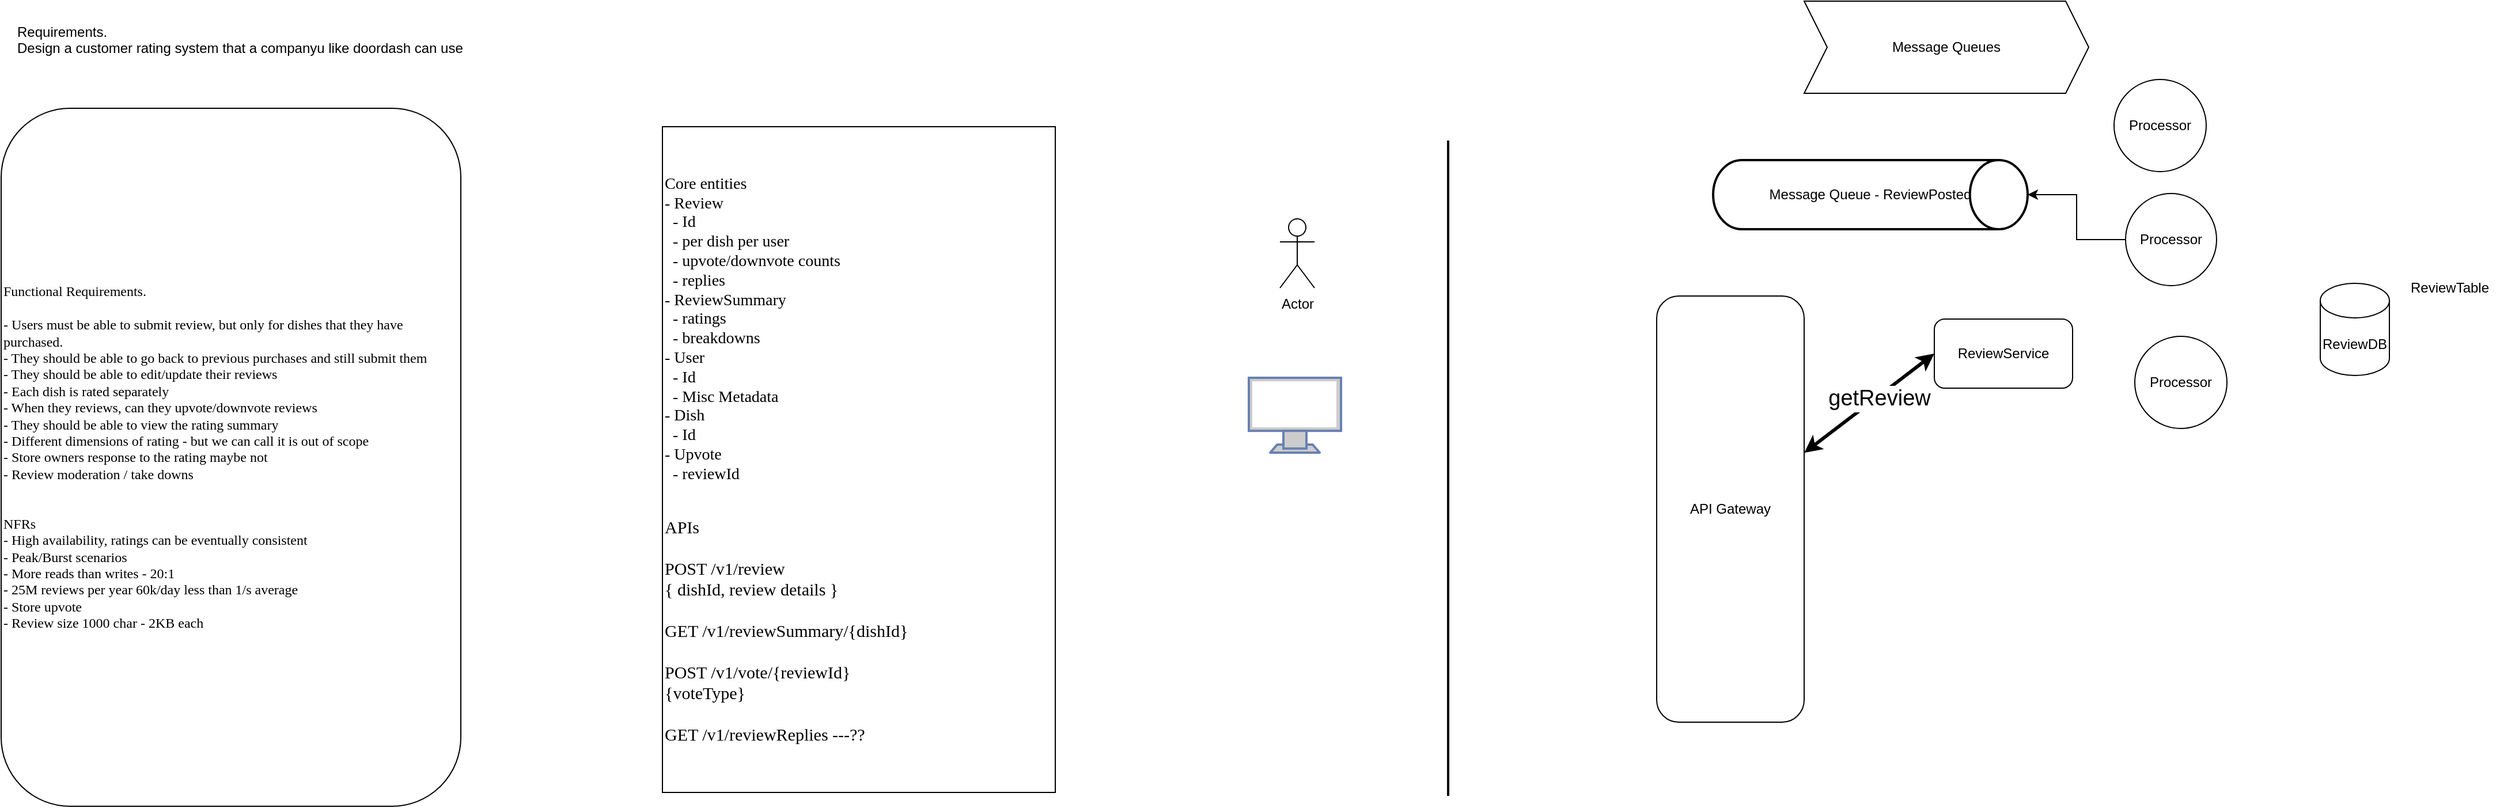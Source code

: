 <mxfile version="24.4.13" type="github">
  <diagram name="Page-1" id="rc1M6ddWAkjHDZRwf7xA">
    <mxGraphModel dx="2913" dy="1197" grid="0" gridSize="10" guides="1" tooltips="1" connect="1" arrows="1" fold="1" page="1" pageScale="1" pageWidth="2336" pageHeight="1654" math="0" shadow="0">
      <root>
        <mxCell id="0" />
        <mxCell id="1" parent="0" />
        <mxCell id="mFdObNnRLEmpu8kLYwoK-1" value="Requirements.&lt;div&gt;Design a customer rating system that a companyu like doordash can use&lt;/div&gt;&lt;div&gt;&lt;br&gt;&lt;div&gt;&lt;br&gt;&lt;/div&gt;&lt;/div&gt;" style="text;html=1;align=left;verticalAlign=middle;resizable=0;points=[];autosize=1;strokeColor=none;fillColor=none;" vertex="1" parent="1">
          <mxGeometry x="45" y="51" width="405" height="70" as="geometry" />
        </mxCell>
        <mxCell id="mFdObNnRLEmpu8kLYwoK-2" value="&lt;font face=&quot;Comic Sans MS&quot;&gt;Functional Requirements.&amp;nbsp;&lt;/font&gt;&lt;div&gt;&lt;font face=&quot;tBs83cekSf8fiDyiyj2G&quot;&gt;&lt;br&gt;&lt;/font&gt;&lt;/div&gt;&lt;div&gt;&lt;font face=&quot;tBs83cekSf8fiDyiyj2G&quot;&gt;- Users must be able to submit review, but only for dishes that they have purchased.&amp;nbsp;&lt;/font&gt;&lt;/div&gt;&lt;div&gt;&lt;font face=&quot;tBs83cekSf8fiDyiyj2G&quot;&gt;- They should be able to go back to previous purchases and still submit them&lt;/font&gt;&lt;/div&gt;&lt;div&gt;&lt;font face=&quot;tBs83cekSf8fiDyiyj2G&quot;&gt;- They should be able to edit/update their reviews&lt;/font&gt;&lt;/div&gt;&lt;div&gt;&lt;font face=&quot;tBs83cekSf8fiDyiyj2G&quot;&gt;- Each dish is rated separately&lt;/font&gt;&lt;/div&gt;&lt;div&gt;&lt;font face=&quot;tBs83cekSf8fiDyiyj2G&quot;&gt;- When they reviews, can they upvote/downvote reviews&lt;/font&gt;&lt;/div&gt;&lt;div&gt;&lt;font face=&quot;tBs83cekSf8fiDyiyj2G&quot;&gt;- They should be able to view the rating summary&lt;/font&gt;&lt;/div&gt;&lt;div&gt;&lt;font face=&quot;tBs83cekSf8fiDyiyj2G&quot;&gt;- Different dimensions of rating - but we can call it is out of scope&lt;/font&gt;&lt;/div&gt;&lt;div&gt;&lt;font face=&quot;tBs83cekSf8fiDyiyj2G&quot;&gt;- Store owners response to the rating maybe not&lt;/font&gt;&lt;/div&gt;&lt;div&gt;&lt;font face=&quot;tBs83cekSf8fiDyiyj2G&quot;&gt;- Review moderation / take downs&lt;/font&gt;&lt;/div&gt;&lt;div&gt;&lt;font face=&quot;tBs83cekSf8fiDyiyj2G&quot;&gt;&lt;br&gt;&lt;/font&gt;&lt;/div&gt;&lt;div&gt;&lt;font face=&quot;tBs83cekSf8fiDyiyj2G&quot;&gt;&lt;br&gt;&lt;/font&gt;&lt;/div&gt;&lt;div&gt;&lt;font face=&quot;tBs83cekSf8fiDyiyj2G&quot;&gt;NFRs&lt;/font&gt;&lt;/div&gt;&lt;div&gt;&lt;font face=&quot;tBs83cekSf8fiDyiyj2G&quot;&gt;- &lt;/font&gt;&lt;font face=&quot;Comic Sans MS&quot;&gt;High availability, ratings can be eventually consistent&lt;/font&gt;&lt;/div&gt;&lt;div&gt;&lt;font face=&quot;Comic Sans MS&quot;&gt;- Peak/Burst scenarios&lt;/font&gt;&lt;/div&gt;&lt;div&gt;&lt;font face=&quot;Comic Sans MS&quot;&gt;- More reads than writes - 20:1&lt;/font&gt;&lt;/div&gt;&lt;div&gt;&lt;font face=&quot;Comic Sans MS&quot;&gt;- 25M reviews per year 60k/day less than 1/s average&lt;/font&gt;&lt;/div&gt;&lt;div&gt;&lt;font face=&quot;Comic Sans MS&quot;&gt;- Store upvote&lt;/font&gt;&lt;/div&gt;&lt;div&gt;&lt;font face=&quot;Comic Sans MS&quot;&gt;- Review size 1000 char - 2KB each&lt;/font&gt;&lt;/div&gt;" style="rounded=1;whiteSpace=wrap;html=1;align=left;" vertex="1" parent="1">
          <mxGeometry x="33" y="131" width="399" height="606" as="geometry" />
        </mxCell>
        <mxCell id="mFdObNnRLEmpu8kLYwoK-3" value="&lt;font face=&quot;Comic Sans MS&quot; style=&quot;font-size: 14px;&quot;&gt;Core entities&lt;/font&gt;&lt;div&gt;&lt;font face=&quot;Comic Sans MS&quot;&gt;&lt;span style=&quot;font-size: 14px;&quot;&gt;- Review&lt;/span&gt;&lt;/font&gt;&lt;/div&gt;&lt;div&gt;&lt;font face=&quot;Comic Sans MS&quot;&gt;&lt;span style=&quot;font-size: 14px;&quot;&gt;&amp;nbsp; - Id&lt;/span&gt;&lt;/font&gt;&lt;/div&gt;&lt;div&gt;&lt;font face=&quot;Comic Sans MS&quot;&gt;&lt;span style=&quot;font-size: 14px;&quot;&gt;&amp;nbsp; - per dish per user&lt;/span&gt;&lt;/font&gt;&lt;/div&gt;&lt;div&gt;&lt;font face=&quot;Comic Sans MS&quot;&gt;&lt;span style=&quot;font-size: 14px;&quot;&gt;&amp;nbsp; - upvote/downvote counts&lt;/span&gt;&lt;/font&gt;&lt;/div&gt;&lt;div&gt;&lt;font face=&quot;Comic Sans MS&quot;&gt;&lt;span style=&quot;font-size: 14px;&quot;&gt;&amp;nbsp; - replies&lt;/span&gt;&lt;/font&gt;&lt;/div&gt;&lt;div&gt;&lt;font face=&quot;Comic Sans MS&quot;&gt;&lt;span style=&quot;font-size: 14px;&quot;&gt;- ReviewSummary&lt;/span&gt;&lt;/font&gt;&lt;/div&gt;&lt;div&gt;&lt;font face=&quot;Comic Sans MS&quot;&gt;&lt;span style=&quot;font-size: 14px;&quot;&gt;&amp;nbsp; - ratings&lt;/span&gt;&lt;/font&gt;&lt;/div&gt;&lt;div&gt;&lt;font face=&quot;Comic Sans MS&quot;&gt;&lt;span style=&quot;font-size: 14px;&quot;&gt;&amp;nbsp; - breakdowns&lt;/span&gt;&lt;/font&gt;&lt;/div&gt;&lt;div&gt;&lt;font face=&quot;Comic Sans MS&quot;&gt;&lt;span style=&quot;font-size: 14px;&quot;&gt;- User&lt;/span&gt;&lt;/font&gt;&lt;/div&gt;&lt;div&gt;&lt;font face=&quot;Comic Sans MS&quot;&gt;&lt;span style=&quot;font-size: 14px;&quot;&gt;&amp;nbsp; - Id&lt;/span&gt;&lt;/font&gt;&lt;/div&gt;&lt;div&gt;&lt;font face=&quot;Comic Sans MS&quot;&gt;&lt;span style=&quot;font-size: 14px;&quot;&gt;&amp;nbsp; - Misc Metadata&lt;/span&gt;&lt;/font&gt;&lt;/div&gt;&lt;div&gt;&lt;font face=&quot;Comic Sans MS&quot;&gt;&lt;span style=&quot;font-size: 14px;&quot;&gt;- Dish&lt;/span&gt;&lt;/font&gt;&lt;/div&gt;&lt;div&gt;&lt;font face=&quot;Comic Sans MS&quot;&gt;&lt;span style=&quot;font-size: 14px;&quot;&gt;&amp;nbsp; - Id&lt;/span&gt;&lt;/font&gt;&lt;/div&gt;&lt;div&gt;&lt;font face=&quot;Comic Sans MS&quot;&gt;&lt;span style=&quot;font-size: 14px;&quot;&gt;- Upvote&lt;/span&gt;&lt;/font&gt;&lt;/div&gt;&lt;div&gt;&lt;font face=&quot;Comic Sans MS&quot;&gt;&lt;span style=&quot;font-size: 14px;&quot;&gt;&amp;nbsp; - reviewId&lt;/span&gt;&lt;/font&gt;&lt;div&gt;&lt;br&gt;&lt;/div&gt;&lt;div&gt;&lt;br&gt;&lt;/div&gt;&lt;div&gt;&lt;font face=&quot;Comic Sans MS&quot; style=&quot;font-size: 15px;&quot;&gt;APIs&lt;/font&gt;&lt;/div&gt;&lt;/div&gt;&lt;div&gt;&lt;font face=&quot;Comic Sans MS&quot; style=&quot;font-size: 15px;&quot;&gt;&lt;br&gt;&lt;/font&gt;&lt;/div&gt;&lt;div&gt;&lt;font face=&quot;Comic Sans MS&quot; style=&quot;font-size: 15px;&quot;&gt;POST /v1/review&lt;/font&gt;&lt;/div&gt;&lt;div&gt;&lt;font face=&quot;Comic Sans MS&quot; style=&quot;font-size: 15px;&quot;&gt;{ dishId, review details }&lt;/font&gt;&lt;/div&gt;&lt;div&gt;&lt;font face=&quot;Comic Sans MS&quot; style=&quot;font-size: 15px;&quot;&gt;&lt;br&gt;&lt;/font&gt;&lt;/div&gt;&lt;div&gt;&lt;font face=&quot;Comic Sans MS&quot; style=&quot;font-size: 15px;&quot;&gt;GET /v1/reviewSummary/{dishId}&lt;/font&gt;&lt;/div&gt;&lt;div&gt;&lt;font face=&quot;Comic Sans MS&quot; style=&quot;font-size: 15px;&quot;&gt;&lt;br&gt;&lt;/font&gt;&lt;/div&gt;&lt;div&gt;&lt;font face=&quot;Comic Sans MS&quot; style=&quot;font-size: 15px;&quot;&gt;POST /v1/vote/{reviewId}&lt;/font&gt;&lt;/div&gt;&lt;div&gt;&lt;font face=&quot;Comic Sans MS&quot; style=&quot;font-size: 15px;&quot;&gt;{voteType}&lt;/font&gt;&lt;/div&gt;&lt;div&gt;&lt;font face=&quot;Comic Sans MS&quot; style=&quot;font-size: 15px;&quot;&gt;&lt;br&gt;&lt;/font&gt;&lt;/div&gt;&lt;div&gt;&lt;font face=&quot;Comic Sans MS&quot; style=&quot;font-size: 15px;&quot;&gt;GET /v1/reviewReplies ---??&lt;/font&gt;&lt;/div&gt;" style="whiteSpace=wrap;html=1;align=left;" vertex="1" parent="1">
          <mxGeometry x="607" y="147" width="341" height="578" as="geometry" />
        </mxCell>
        <mxCell id="mFdObNnRLEmpu8kLYwoK-5" value="" style="line;strokeWidth=2;direction=south;html=1;" vertex="1" parent="1">
          <mxGeometry x="1284" y="159" width="10" height="569" as="geometry" />
        </mxCell>
        <mxCell id="mFdObNnRLEmpu8kLYwoK-6" value="" style="fontColor=#0066CC;verticalAlign=top;verticalLabelPosition=bottom;labelPosition=center;align=center;html=1;outlineConnect=0;fillColor=#CCCCCC;strokeColor=#6881B3;gradientColor=none;gradientDirection=north;strokeWidth=2;shape=mxgraph.networks.monitor;" vertex="1" parent="1">
          <mxGeometry x="1116" y="365" width="80" height="65" as="geometry" />
        </mxCell>
        <mxCell id="mFdObNnRLEmpu8kLYwoK-14" style="rounded=0;orthogonalLoop=1;jettySize=auto;html=1;entryX=0;entryY=0.5;entryDx=0;entryDy=0;strokeWidth=3;startArrow=classic;startFill=1;spacingTop=2;spacingLeft=2;spacingBottom=2;spacingRight=2;spacing=4;" edge="1" parent="1" source="mFdObNnRLEmpu8kLYwoK-7" target="mFdObNnRLEmpu8kLYwoK-11">
          <mxGeometry relative="1" as="geometry" />
        </mxCell>
        <mxCell id="mFdObNnRLEmpu8kLYwoK-15" value="getReview" style="edgeLabel;html=1;align=center;verticalAlign=middle;resizable=0;points=[];fontSize=19;" vertex="1" connectable="0" parent="mFdObNnRLEmpu8kLYwoK-14">
          <mxGeometry x="0.13" y="-2" relative="1" as="geometry">
            <mxPoint as="offset" />
          </mxGeometry>
        </mxCell>
        <mxCell id="mFdObNnRLEmpu8kLYwoK-7" value="API Gateway" style="rounded=1;whiteSpace=wrap;html=1;" vertex="1" parent="1">
          <mxGeometry x="1470" y="294" width="128" height="370" as="geometry" />
        </mxCell>
        <mxCell id="mFdObNnRLEmpu8kLYwoK-11" value="ReviewService" style="rounded=1;whiteSpace=wrap;html=1;" vertex="1" parent="1">
          <mxGeometry x="1711" y="314" width="120" height="60" as="geometry" />
        </mxCell>
        <mxCell id="mFdObNnRLEmpu8kLYwoK-12" value="ReviewDB" style="shape=cylinder3;whiteSpace=wrap;html=1;boundedLbl=1;backgroundOutline=1;size=15;" vertex="1" parent="1">
          <mxGeometry x="2046" y="283" width="60" height="80" as="geometry" />
        </mxCell>
        <mxCell id="mFdObNnRLEmpu8kLYwoK-13" value="Actor" style="shape=umlActor;verticalLabelPosition=bottom;verticalAlign=top;html=1;outlineConnect=0;" vertex="1" parent="1">
          <mxGeometry x="1143" y="227" width="30" height="60" as="geometry" />
        </mxCell>
        <mxCell id="mFdObNnRLEmpu8kLYwoK-16" value="ReviewTable" style="text;html=1;align=center;verticalAlign=middle;resizable=0;points=[];autosize=1;strokeColor=none;fillColor=none;" vertex="1" parent="1">
          <mxGeometry x="2115" y="274" width="86" height="26" as="geometry" />
        </mxCell>
        <mxCell id="mFdObNnRLEmpu8kLYwoK-17" value="Message Queues" style="shape=step;perimeter=stepPerimeter;whiteSpace=wrap;html=1;fixedSize=1;" vertex="1" parent="1">
          <mxGeometry x="1598" y="38" width="247" height="80" as="geometry" />
        </mxCell>
        <mxCell id="mFdObNnRLEmpu8kLYwoK-18" value="Message Queue - ReviewPosted" style="strokeWidth=2;html=1;shape=mxgraph.flowchart.direct_data;whiteSpace=wrap;" vertex="1" parent="1">
          <mxGeometry x="1519" y="176" width="273" height="60" as="geometry" />
        </mxCell>
        <mxCell id="mFdObNnRLEmpu8kLYwoK-20" value="Processor" style="ellipse;whiteSpace=wrap;html=1;" vertex="1" parent="1">
          <mxGeometry x="1867" y="106" width="80" height="80" as="geometry" />
        </mxCell>
        <mxCell id="mFdObNnRLEmpu8kLYwoK-21" value="Processor" style="ellipse;whiteSpace=wrap;html=1;" vertex="1" parent="1">
          <mxGeometry x="1877" y="205" width="79" height="80" as="geometry" />
        </mxCell>
        <mxCell id="mFdObNnRLEmpu8kLYwoK-22" value="Processor" style="ellipse;whiteSpace=wrap;html=1;" vertex="1" parent="1">
          <mxGeometry x="1885" y="329" width="80" height="80" as="geometry" />
        </mxCell>
        <mxCell id="mFdObNnRLEmpu8kLYwoK-23" style="edgeStyle=orthogonalEdgeStyle;rounded=0;orthogonalLoop=1;jettySize=auto;html=1;entryX=1;entryY=0.5;entryDx=0;entryDy=0;entryPerimeter=0;" edge="1" parent="1" source="mFdObNnRLEmpu8kLYwoK-21" target="mFdObNnRLEmpu8kLYwoK-18">
          <mxGeometry relative="1" as="geometry" />
        </mxCell>
      </root>
    </mxGraphModel>
  </diagram>
</mxfile>
